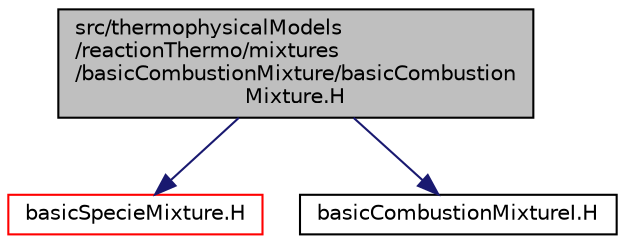 digraph "src/thermophysicalModels/reactionThermo/mixtures/basicCombustionMixture/basicCombustionMixture.H"
{
  bgcolor="transparent";
  edge [fontname="Helvetica",fontsize="10",labelfontname="Helvetica",labelfontsize="10"];
  node [fontname="Helvetica",fontsize="10",shape=record];
  Node1 [label="src/thermophysicalModels\l/reactionThermo/mixtures\l/basicCombustionMixture/basicCombustion\lMixture.H",height=0.2,width=0.4,color="black", fillcolor="grey75", style="filled", fontcolor="black"];
  Node1 -> Node2 [color="midnightblue",fontsize="10",style="solid",fontname="Helvetica"];
  Node2 [label="basicSpecieMixture.H",height=0.2,width=0.4,color="red",URL="$a10185.html"];
  Node1 -> Node3 [color="midnightblue",fontsize="10",style="solid",fontname="Helvetica"];
  Node3 [label="basicCombustionMixtureI.H",height=0.2,width=0.4,color="black",URL="$a10180.html"];
}
